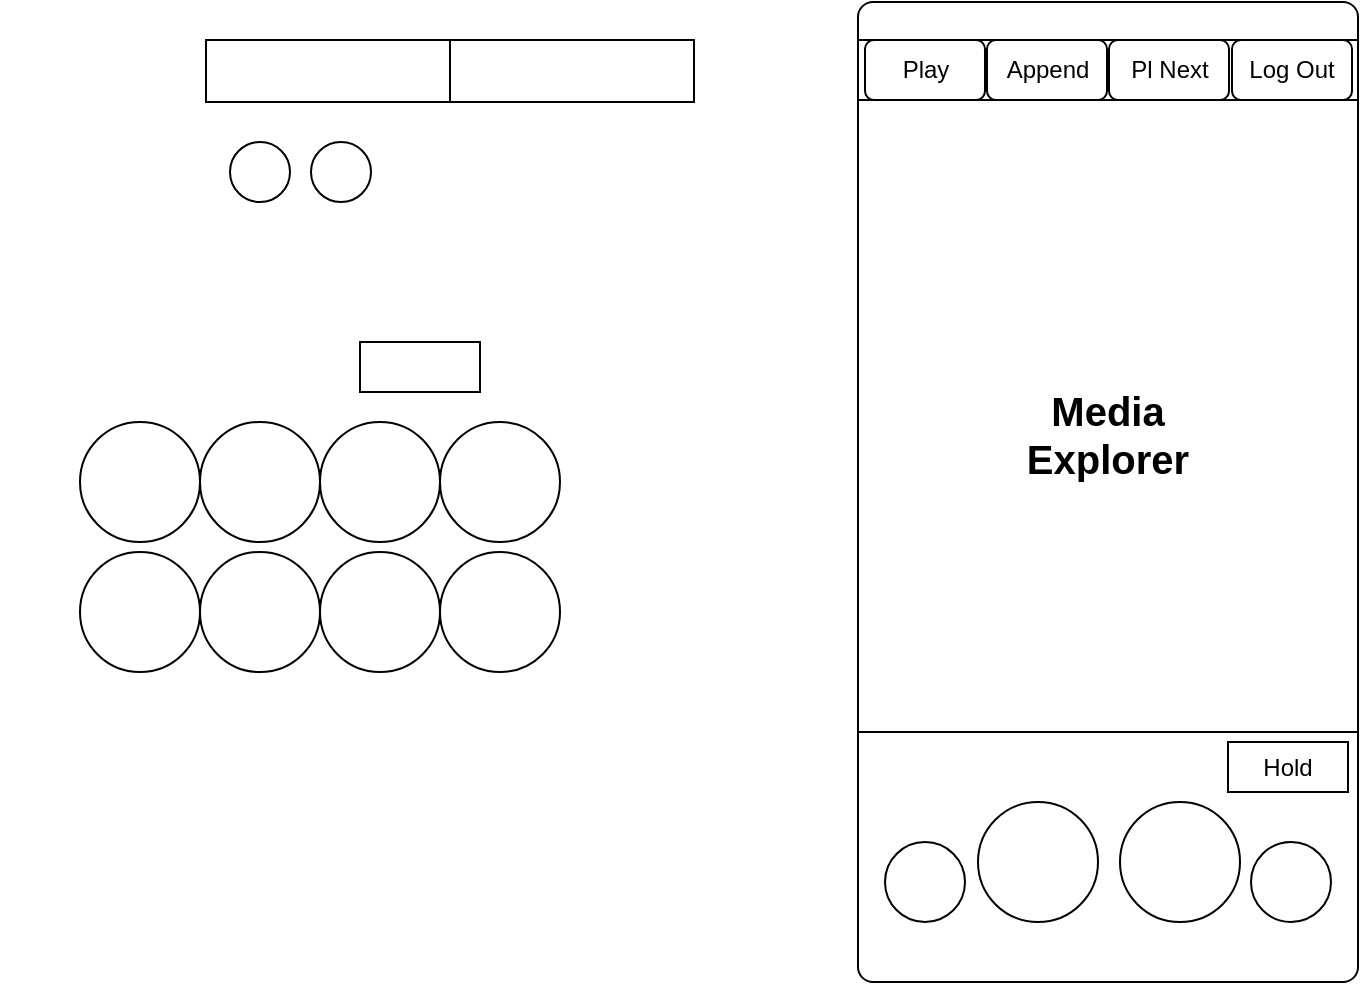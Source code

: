 <mxfile version="12.8.8" type="github" pages="3">
  <diagram id="oQDTAqtAIhEj4QiiSjHc" name="Media Scheduler">
    <mxGraphModel dx="1368" dy="534" grid="1" gridSize="10" guides="1" tooltips="1" connect="1" arrows="1" fold="1" page="1" pageScale="1" pageWidth="250" pageHeight="490" math="0" shadow="0">
      <root>
        <mxCell id="0" />
        <mxCell id="1" parent="0" />
        <mxCell id="E8qXKSW293ZqN4_Jq3c3-1" value="" style="rounded=1;whiteSpace=wrap;html=1;arcSize=3;" parent="1" vertex="1">
          <mxGeometry x="109" width="250" height="490" as="geometry" />
        </mxCell>
        <mxCell id="E8qXKSW293ZqN4_Jq3c3-4" value="" style="endArrow=none;html=1;exitX=1;exitY=0.5;exitDx=0;exitDy=0;entryX=0;entryY=0.5;entryDx=0;entryDy=0;" parent="1" edge="1">
          <mxGeometry width="50" height="50" relative="1" as="geometry">
            <mxPoint x="359" y="19" as="sourcePoint" />
            <mxPoint x="109" y="19" as="targetPoint" />
          </mxGeometry>
        </mxCell>
        <mxCell id="E8qXKSW293ZqN4_Jq3c3-5" value="" style="rounded=0;whiteSpace=wrap;html=1;" parent="1" vertex="1">
          <mxGeometry x="109" y="19" width="250" height="30" as="geometry" />
        </mxCell>
        <mxCell id="E8qXKSW293ZqN4_Jq3c3-7" value="" style="rounded=0;whiteSpace=wrap;html=1;" parent="1" vertex="1">
          <mxGeometry x="-217" y="19" width="122" height="31" as="geometry" />
        </mxCell>
        <mxCell id="E8qXKSW293ZqN4_Jq3c3-8" value="" style="rounded=0;whiteSpace=wrap;html=1;" parent="1" vertex="1">
          <mxGeometry x="-95" y="19" width="122" height="31" as="geometry" />
        </mxCell>
        <mxCell id="E8qXKSW293ZqN4_Jq3c3-9" value="" style="endArrow=none;html=1;entryX=1;entryY=0.5;entryDx=0;entryDy=0;exitX=0;exitY=0.5;exitDx=0;exitDy=0;" parent="1" edge="1">
          <mxGeometry width="50" height="50" relative="1" as="geometry">
            <mxPoint x="109" y="365" as="sourcePoint" />
            <mxPoint x="359" y="365" as="targetPoint" />
          </mxGeometry>
        </mxCell>
        <mxCell id="E8qXKSW293ZqN4_Jq3c3-10" value="" style="whiteSpace=wrap;html=1;aspect=fixed;rounded=1;arcSize=50;" parent="1" vertex="1">
          <mxGeometry x="-280" y="210" width="60" height="60" as="geometry" />
        </mxCell>
        <mxCell id="E8qXKSW293ZqN4_Jq3c3-11" value="" style="whiteSpace=wrap;html=1;aspect=fixed;rounded=1;arcSize=50;" parent="1" vertex="1">
          <mxGeometry x="-220" y="210" width="60" height="60" as="geometry" />
        </mxCell>
        <mxCell id="E8qXKSW293ZqN4_Jq3c3-12" value="" style="whiteSpace=wrap;html=1;aspect=fixed;rounded=1;arcSize=50;" parent="1" vertex="1">
          <mxGeometry x="-160" y="210" width="60" height="60" as="geometry" />
        </mxCell>
        <mxCell id="E8qXKSW293ZqN4_Jq3c3-13" value="" style="whiteSpace=wrap;html=1;aspect=fixed;rounded=1;arcSize=50;" parent="1" vertex="1">
          <mxGeometry x="-100" y="210" width="60" height="60" as="geometry" />
        </mxCell>
        <mxCell id="E8qXKSW293ZqN4_Jq3c3-14" value="" style="whiteSpace=wrap;html=1;aspect=fixed;rounded=1;arcSize=50;" parent="1" vertex="1">
          <mxGeometry x="-280" y="275" width="60" height="60" as="geometry" />
        </mxCell>
        <mxCell id="E8qXKSW293ZqN4_Jq3c3-15" value="" style="whiteSpace=wrap;html=1;aspect=fixed;rounded=1;arcSize=50;" parent="1" vertex="1">
          <mxGeometry x="-220" y="275" width="60" height="60" as="geometry" />
        </mxCell>
        <mxCell id="E8qXKSW293ZqN4_Jq3c3-16" value="" style="whiteSpace=wrap;html=1;aspect=fixed;rounded=1;arcSize=50;" parent="1" vertex="1">
          <mxGeometry x="-160" y="275" width="60" height="60" as="geometry" />
        </mxCell>
        <mxCell id="E8qXKSW293ZqN4_Jq3c3-17" value="" style="whiteSpace=wrap;html=1;aspect=fixed;rounded=1;arcSize=50;" parent="1" vertex="1">
          <mxGeometry x="-100" y="275" width="60" height="60" as="geometry" />
        </mxCell>
        <mxCell id="E8qXKSW293ZqN4_Jq3c3-18" value="" style="whiteSpace=wrap;html=1;aspect=fixed;rounded=1;arcSize=50;" parent="1" vertex="1">
          <mxGeometry x="122.5" y="420" width="40" height="40" as="geometry" />
        </mxCell>
        <mxCell id="E8qXKSW293ZqN4_Jq3c3-19" value="" style="whiteSpace=wrap;html=1;aspect=fixed;rounded=1;arcSize=50;" parent="1" vertex="1">
          <mxGeometry x="169" y="400" width="60" height="60" as="geometry" />
        </mxCell>
        <mxCell id="E8qXKSW293ZqN4_Jq3c3-20" value="" style="whiteSpace=wrap;html=1;aspect=fixed;rounded=1;arcSize=50;" parent="1" vertex="1">
          <mxGeometry x="240" y="400" width="60" height="60" as="geometry" />
        </mxCell>
        <mxCell id="E8qXKSW293ZqN4_Jq3c3-21" value="" style="whiteSpace=wrap;html=1;aspect=fixed;rounded=1;arcSize=50;" parent="1" vertex="1">
          <mxGeometry x="305.5" y="420" width="40" height="40" as="geometry" />
        </mxCell>
        <mxCell id="E8qXKSW293ZqN4_Jq3c3-22" value="" style="rounded=0;whiteSpace=wrap;html=1;" parent="1" vertex="1">
          <mxGeometry x="294" y="370" width="60" height="25" as="geometry" />
        </mxCell>
        <mxCell id="E8qXKSW293ZqN4_Jq3c3-24" value="" style="rounded=0;whiteSpace=wrap;html=1;" parent="1" vertex="1">
          <mxGeometry x="-140" y="170" width="60" height="25" as="geometry" />
        </mxCell>
        <mxCell id="c_tpf3TAiYTV67FY9RuW-1" value="" style="rounded=1;whiteSpace=wrap;html=1;arcSize=50;" parent="1" vertex="1">
          <mxGeometry x="-164.5" y="70" width="30" height="30" as="geometry" />
        </mxCell>
        <mxCell id="c_tpf3TAiYTV67FY9RuW-2" value="" style="rounded=1;whiteSpace=wrap;html=1;arcSize=50;" parent="1" vertex="1">
          <mxGeometry x="-205" y="70" width="30" height="30" as="geometry" />
        </mxCell>
        <mxCell id="c_tpf3TAiYTV67FY9RuW-4" value="" style="rounded=1;whiteSpace=wrap;html=1;" parent="1" vertex="1">
          <mxGeometry x="296" y="19" width="60" height="30" as="geometry" />
        </mxCell>
        <mxCell id="c_tpf3TAiYTV67FY9RuW-6" value="" style="rounded=1;whiteSpace=wrap;html=1;" parent="1" vertex="1">
          <mxGeometry x="112.5" y="19" width="60" height="30" as="geometry" />
        </mxCell>
        <mxCell id="c_tpf3TAiYTV67FY9RuW-7" value="" style="rounded=1;whiteSpace=wrap;html=1;" parent="1" vertex="1">
          <mxGeometry x="234.5" y="19" width="60" height="30" as="geometry" />
        </mxCell>
        <mxCell id="c_tpf3TAiYTV67FY9RuW-8" value="" style="rounded=1;whiteSpace=wrap;html=1;" parent="1" vertex="1">
          <mxGeometry x="173.5" y="19" width="60" height="30" as="geometry" />
        </mxCell>
        <mxCell id="c_tpf3TAiYTV67FY9RuW-9" value="Hold" style="text;html=1;strokeColor=none;fillColor=none;align=center;verticalAlign=middle;whiteSpace=wrap;rounded=0;" parent="1" vertex="1">
          <mxGeometry x="304" y="372.5" width="40" height="20" as="geometry" />
        </mxCell>
        <mxCell id="c_tpf3TAiYTV67FY9RuW-10" value="Play" style="text;html=1;strokeColor=none;fillColor=none;align=center;verticalAlign=middle;whiteSpace=wrap;rounded=0;" parent="1" vertex="1">
          <mxGeometry x="122.5" y="24" width="40" height="20" as="geometry" />
        </mxCell>
        <mxCell id="c_tpf3TAiYTV67FY9RuW-11" value="Append" style="text;html=1;strokeColor=none;fillColor=none;align=center;verticalAlign=middle;whiteSpace=wrap;rounded=0;" parent="1" vertex="1">
          <mxGeometry x="183.5" y="24" width="40" height="20" as="geometry" />
        </mxCell>
        <mxCell id="c_tpf3TAiYTV67FY9RuW-12" value="Pl Next" style="text;html=1;strokeColor=none;fillColor=none;align=center;verticalAlign=middle;whiteSpace=wrap;rounded=0;" parent="1" vertex="1">
          <mxGeometry x="241.75" y="24" width="45.5" height="20" as="geometry" />
        </mxCell>
        <mxCell id="c_tpf3TAiYTV67FY9RuW-13" value="Log Out" style="text;html=1;strokeColor=none;fillColor=none;align=center;verticalAlign=middle;whiteSpace=wrap;rounded=0;" parent="1" vertex="1">
          <mxGeometry x="301" y="24" width="50" height="20" as="geometry" />
        </mxCell>
        <mxCell id="9HNaw-yvEdXfIzEsbNFl-1" value="" style="shape=image;html=1;verticalAlign=top;verticalLabelPosition=bottom;labelBackgroundColor=#ffffff;imageAspect=0;aspect=fixed;image=https://cdn2.iconfinder.com/data/icons/instagram-ui/48/jee-74-128.png" vertex="1" parent="1">
          <mxGeometry x="169" y="400" width="60" height="60" as="geometry" />
        </mxCell>
        <mxCell id="9HNaw-yvEdXfIzEsbNFl-2" value="" style="shape=image;html=1;verticalAlign=top;verticalLabelPosition=bottom;labelBackgroundColor=#ffffff;imageAspect=0;aspect=fixed;image=https://cdn2.iconfinder.com/data/icons/instagram-ui/48/jee-74-128.png" vertex="1" parent="1">
          <mxGeometry x="-320" y="100" width="60" height="60" as="geometry" />
        </mxCell>
        <mxCell id="9HNaw-yvEdXfIzEsbNFl-3" value="" style="shape=image;html=1;verticalAlign=top;verticalLabelPosition=bottom;labelBackgroundColor=#ffffff;imageAspect=0;aspect=fixed;image=https://cdn2.iconfinder.com/data/icons/instagram-ui/48/jee-74-128.png" vertex="1" parent="1">
          <mxGeometry x="240" y="400" width="60" height="60" as="geometry" />
        </mxCell>
        <mxCell id="MW3DKMgOZkmfmMLmIgAf-1" value="Media Explorer" style="text;html=1;strokeColor=none;fillColor=none;align=center;verticalAlign=middle;whiteSpace=wrap;rounded=0;fontSize=20;fontStyle=1" vertex="1" parent="1">
          <mxGeometry x="184" y="186" width="100" height="60" as="geometry" />
        </mxCell>
      </root>
    </mxGraphModel>
  </diagram>
  <diagram id="9uSdVBGlsZr3ISpUwsoX" name="Room Music View">
    <mxGraphModel dx="1118" dy="534" grid="1" gridSize="10" guides="1" tooltips="1" connect="1" arrows="1" fold="1" page="1" pageScale="1" pageWidth="250" pageHeight="490" math="0" shadow="0">
      <root>
        <mxCell id="ChLerRx45zN6RfFuRuqf-0" />
        <mxCell id="ChLerRx45zN6RfFuRuqf-1" parent="ChLerRx45zN6RfFuRuqf-0" />
        <mxCell id="tjd210oB6NS_Lk1_OWE1-0" value="" style="rounded=1;whiteSpace=wrap;html=1;arcSize=3;" parent="ChLerRx45zN6RfFuRuqf-1" vertex="1">
          <mxGeometry x="109" width="250" height="490" as="geometry" />
        </mxCell>
        <mxCell id="tjd210oB6NS_Lk1_OWE1-1" value="" style="endArrow=none;html=1;exitX=1;exitY=0.5;exitDx=0;exitDy=0;entryX=0;entryY=0.5;entryDx=0;entryDy=0;" parent="ChLerRx45zN6RfFuRuqf-1" edge="1">
          <mxGeometry width="50" height="50" relative="1" as="geometry">
            <mxPoint x="359" y="19" as="sourcePoint" />
            <mxPoint x="109" y="19" as="targetPoint" />
          </mxGeometry>
        </mxCell>
        <mxCell id="tjd210oB6NS_Lk1_OWE1-2" value="" style="rounded=0;whiteSpace=wrap;html=1;" parent="ChLerRx45zN6RfFuRuqf-1" vertex="1">
          <mxGeometry x="109" y="19" width="250" height="30" as="geometry" />
        </mxCell>
        <mxCell id="tjd210oB6NS_Lk1_OWE1-5" value="" style="endArrow=none;html=1;entryX=1;entryY=0.5;entryDx=0;entryDy=0;exitX=0;exitY=0.5;exitDx=0;exitDy=0;" parent="ChLerRx45zN6RfFuRuqf-1" edge="1">
          <mxGeometry width="50" height="50" relative="1" as="geometry">
            <mxPoint x="109" y="365" as="sourcePoint" />
            <mxPoint x="359" y="365" as="targetPoint" />
          </mxGeometry>
        </mxCell>
        <mxCell id="qQTZbftPeZRt2KQSbPEL-2" value="" style="whiteSpace=wrap;html=1;aspect=fixed;rounded=1;arcSize=50;" parent="ChLerRx45zN6RfFuRuqf-1" vertex="1">
          <mxGeometry x="261" y="405" width="40" height="40" as="geometry" />
        </mxCell>
        <mxCell id="qQTZbftPeZRt2KQSbPEL-3" value="" style="whiteSpace=wrap;html=1;aspect=fixed;rounded=1;arcSize=50;" parent="ChLerRx45zN6RfFuRuqf-1" vertex="1">
          <mxGeometry x="120" y="19" width="60" height="60" as="geometry" />
        </mxCell>
        <mxCell id="qQTZbftPeZRt2KQSbPEL-4" value="" style="whiteSpace=wrap;html=1;aspect=fixed;rounded=1;arcSize=50;" parent="ChLerRx45zN6RfFuRuqf-1" vertex="1">
          <mxGeometry x="-100" y="270" width="60" height="60" as="geometry" />
        </mxCell>
        <mxCell id="7L2FRetNn_gpkB5mKpQI-0" value="" style="whiteSpace=wrap;html=1;aspect=fixed;rounded=1;arcSize=50;" vertex="1" parent="ChLerRx45zN6RfFuRuqf-1">
          <mxGeometry x="209" y="400" width="50" height="50" as="geometry" />
        </mxCell>
        <mxCell id="7L2FRetNn_gpkB5mKpQI-1" value="" style="whiteSpace=wrap;html=1;aspect=fixed;rounded=1;arcSize=50;" vertex="1" parent="ChLerRx45zN6RfFuRuqf-1">
          <mxGeometry x="167" y="405" width="40" height="40" as="geometry" />
        </mxCell>
        <mxCell id="7L2FRetNn_gpkB5mKpQI-2" value="" style="shape=image;html=1;verticalAlign=top;verticalLabelPosition=bottom;labelBackgroundColor=#ffffff;imageAspect=0;aspect=fixed;image=https://cdn3.iconfinder.com/data/icons/google-material-design-icons/48/ic_play_arrow_48px-128.png" vertex="1" parent="ChLerRx45zN6RfFuRuqf-1">
          <mxGeometry x="209" y="400" width="50" height="50" as="geometry" />
        </mxCell>
        <mxCell id="7L2FRetNn_gpkB5mKpQI-4" value="" style="shape=image;html=1;verticalAlign=top;verticalLabelPosition=bottom;labelBackgroundColor=#ffffff;imageAspect=0;aspect=fixed;image=https://cdn0.iconfinder.com/data/icons/google-material-design-3-0/48/ic_skip_previous_48px-128.png" vertex="1" parent="ChLerRx45zN6RfFuRuqf-1">
          <mxGeometry x="172" y="410" width="30" height="30" as="geometry" />
        </mxCell>
        <mxCell id="7L2FRetNn_gpkB5mKpQI-5" value="" style="shape=image;html=1;verticalAlign=top;verticalLabelPosition=bottom;labelBackgroundColor=#ffffff;imageAspect=0;aspect=fixed;image=https://cdn3.iconfinder.com/data/icons/google-material-design-icons/48/ic_skip_next_48px-128.png" vertex="1" parent="ChLerRx45zN6RfFuRuqf-1">
          <mxGeometry x="266" y="410" width="30" height="30" as="geometry" />
        </mxCell>
        <mxCell id="7L2FRetNn_gpkB5mKpQI-7" value="" style="shape=image;html=1;verticalAlign=top;verticalLabelPosition=bottom;labelBackgroundColor=#ffffff;imageAspect=0;aspect=fixed;image=https://cdn2.iconfinder.com/data/icons/instagram-ui/48/jee-74-128.png" vertex="1" parent="ChLerRx45zN6RfFuRuqf-1">
          <mxGeometry x="120" y="19" width="60" height="60" as="geometry" />
        </mxCell>
        <mxCell id="hS_JoKtMoXAvyDaK1np0-0" value="" style="rounded=0;whiteSpace=wrap;html=1;fontSize=20;" vertex="1" parent="ChLerRx45zN6RfFuRuqf-1">
          <mxGeometry x="190" y="49" width="169" height="316" as="geometry" />
        </mxCell>
        <mxCell id="rzDRIVulj-z90Kd9YCMx-0" value="Playlist" style="text;html=1;strokeColor=none;fillColor=none;align=center;verticalAlign=middle;whiteSpace=wrap;rounded=0;fontSize=20;fontStyle=1" vertex="1" parent="ChLerRx45zN6RfFuRuqf-1">
          <mxGeometry x="224.5" y="177.5" width="100" height="60" as="geometry" />
        </mxCell>
        <mxCell id="rzDRIVulj-z90Kd9YCMx-1" value="" style="rounded=0;whiteSpace=wrap;html=1;fontSize=20;" vertex="1" parent="ChLerRx45zN6RfFuRuqf-1">
          <mxGeometry x="190" y="49" width="169" height="30" as="geometry" />
        </mxCell>
      </root>
    </mxGraphModel>
  </diagram>
  <diagram id="nByx09e5XbC4chEgXpWH" name="Rooms List">
    <mxGraphModel dx="1368" dy="534" grid="1" gridSize="10" guides="1" tooltips="1" connect="1" arrows="1" fold="1" page="1" pageScale="1" pageWidth="250" pageHeight="490" math="0" shadow="0">
      <root>
        <mxCell id="RFyA1kmQso1gP4Z-tDMw-0" />
        <mxCell id="RFyA1kmQso1gP4Z-tDMw-1" parent="RFyA1kmQso1gP4Z-tDMw-0" />
        <mxCell id="VU0hredVt-8eNUO6O5iJ-0" value="" style="rounded=1;whiteSpace=wrap;html=1;arcSize=3;" vertex="1" parent="RFyA1kmQso1gP4Z-tDMw-1">
          <mxGeometry x="109" width="250" height="490" as="geometry" />
        </mxCell>
        <mxCell id="VU0hredVt-8eNUO6O5iJ-1" value="" style="endArrow=none;html=1;exitX=1;exitY=0.5;exitDx=0;exitDy=0;entryX=0;entryY=0.5;entryDx=0;entryDy=0;" edge="1" parent="RFyA1kmQso1gP4Z-tDMw-1">
          <mxGeometry width="50" height="50" relative="1" as="geometry">
            <mxPoint x="359" y="19" as="sourcePoint" />
            <mxPoint x="109" y="19" as="targetPoint" />
          </mxGeometry>
        </mxCell>
        <mxCell id="VU0hredVt-8eNUO6O5iJ-2" value="" style="rounded=0;whiteSpace=wrap;html=1;" vertex="1" parent="RFyA1kmQso1gP4Z-tDMw-1">
          <mxGeometry x="109" y="19" width="250" height="31" as="geometry" />
        </mxCell>
        <mxCell id="VU0hredVt-8eNUO6O5iJ-3" value="" style="rounded=0;whiteSpace=wrap;html=1;" vertex="1" parent="RFyA1kmQso1gP4Z-tDMw-1">
          <mxGeometry x="-402" y="400" width="122" height="31" as="geometry" />
        </mxCell>
        <mxCell id="VU0hredVt-8eNUO6O5iJ-4" value="" style="rounded=0;whiteSpace=wrap;html=1;" vertex="1" parent="RFyA1kmQso1gP4Z-tDMw-1">
          <mxGeometry x="-230" y="410" width="122" height="31" as="geometry" />
        </mxCell>
        <mxCell id="VU0hredVt-8eNUO6O5iJ-6" value="" style="whiteSpace=wrap;html=1;aspect=fixed;rounded=1;arcSize=50;" vertex="1" parent="RFyA1kmQso1gP4Z-tDMw-1">
          <mxGeometry x="-280" y="210" width="60" height="60" as="geometry" />
        </mxCell>
        <mxCell id="VU0hredVt-8eNUO6O5iJ-7" value="" style="whiteSpace=wrap;html=1;aspect=fixed;rounded=1;arcSize=50;" vertex="1" parent="RFyA1kmQso1gP4Z-tDMw-1">
          <mxGeometry x="-220" y="210" width="60" height="60" as="geometry" />
        </mxCell>
        <mxCell id="VU0hredVt-8eNUO6O5iJ-8" value="" style="whiteSpace=wrap;html=1;aspect=fixed;rounded=1;arcSize=50;" vertex="1" parent="RFyA1kmQso1gP4Z-tDMw-1">
          <mxGeometry x="-160" y="210" width="60" height="60" as="geometry" />
        </mxCell>
        <mxCell id="VU0hredVt-8eNUO6O5iJ-9" value="" style="whiteSpace=wrap;html=1;aspect=fixed;rounded=1;arcSize=50;" vertex="1" parent="RFyA1kmQso1gP4Z-tDMw-1">
          <mxGeometry x="-100" y="210" width="60" height="60" as="geometry" />
        </mxCell>
        <mxCell id="VU0hredVt-8eNUO6O5iJ-10" value="" style="whiteSpace=wrap;html=1;aspect=fixed;rounded=1;arcSize=50;" vertex="1" parent="RFyA1kmQso1gP4Z-tDMw-1">
          <mxGeometry x="-280" y="275" width="60" height="60" as="geometry" />
        </mxCell>
        <mxCell id="VU0hredVt-8eNUO6O5iJ-11" value="" style="whiteSpace=wrap;html=1;aspect=fixed;rounded=1;arcSize=50;" vertex="1" parent="RFyA1kmQso1gP4Z-tDMw-1">
          <mxGeometry x="-220" y="275" width="60" height="60" as="geometry" />
        </mxCell>
        <mxCell id="VU0hredVt-8eNUO6O5iJ-12" value="" style="whiteSpace=wrap;html=1;aspect=fixed;rounded=1;arcSize=50;" vertex="1" parent="RFyA1kmQso1gP4Z-tDMw-1">
          <mxGeometry x="-160" y="275" width="60" height="60" as="geometry" />
        </mxCell>
        <mxCell id="VU0hredVt-8eNUO6O5iJ-13" value="" style="whiteSpace=wrap;html=1;aspect=fixed;rounded=1;arcSize=50;" vertex="1" parent="RFyA1kmQso1gP4Z-tDMw-1">
          <mxGeometry x="-100" y="275" width="60" height="60" as="geometry" />
        </mxCell>
        <mxCell id="VU0hredVt-8eNUO6O5iJ-19" value="" style="rounded=0;whiteSpace=wrap;html=1;" vertex="1" parent="RFyA1kmQso1gP4Z-tDMw-1">
          <mxGeometry x="-375" y="330" width="60" height="25" as="geometry" />
        </mxCell>
        <mxCell id="VU0hredVt-8eNUO6O5iJ-20" value="" style="rounded=1;whiteSpace=wrap;html=1;arcSize=50;" vertex="1" parent="RFyA1kmQso1gP4Z-tDMw-1">
          <mxGeometry x="-440" y="260" width="30" height="30" as="geometry" />
        </mxCell>
        <mxCell id="VU0hredVt-8eNUO6O5iJ-21" value="" style="rounded=1;whiteSpace=wrap;html=1;arcSize=50;" vertex="1" parent="RFyA1kmQso1gP4Z-tDMw-1">
          <mxGeometry x="-375" y="260" width="30" height="30" as="geometry" />
        </mxCell>
        <mxCell id="VU0hredVt-8eNUO6O5iJ-32" value="" style="shape=image;html=1;verticalAlign=top;verticalLabelPosition=bottom;labelBackgroundColor=#ffffff;imageAspect=0;aspect=fixed;image=https://cdn2.iconfinder.com/data/icons/instagram-ui/48/jee-74-128.png" vertex="1" parent="RFyA1kmQso1gP4Z-tDMw-1">
          <mxGeometry x="-280" y="210" width="60" height="60" as="geometry" />
        </mxCell>
        <mxCell id="dGzhJrzSbYnesKFfUKJh-0" value="" style="shape=image;html=1;verticalAlign=top;verticalLabelPosition=bottom;labelBackgroundColor=#ffffff;imageAspect=0;aspect=fixed;image=https://cdn2.iconfinder.com/data/icons/instagram-ui/48/jee-74-128.png" vertex="1" parent="RFyA1kmQso1gP4Z-tDMw-1">
          <mxGeometry x="-280" y="275" width="60" height="60" as="geometry" />
        </mxCell>
        <mxCell id="dGzhJrzSbYnesKFfUKJh-1" value="" style="shape=image;html=1;verticalAlign=top;verticalLabelPosition=bottom;labelBackgroundColor=#ffffff;imageAspect=0;aspect=fixed;image=https://cdn2.iconfinder.com/data/icons/instagram-ui/48/jee-74-128.png" vertex="1" parent="RFyA1kmQso1gP4Z-tDMw-1">
          <mxGeometry x="-220" y="210" width="60" height="60" as="geometry" />
        </mxCell>
        <mxCell id="dGzhJrzSbYnesKFfUKJh-2" value="" style="shape=image;html=1;verticalAlign=top;verticalLabelPosition=bottom;labelBackgroundColor=#ffffff;imageAspect=0;aspect=fixed;image=https://cdn2.iconfinder.com/data/icons/instagram-ui/48/jee-74-128.png" vertex="1" parent="RFyA1kmQso1gP4Z-tDMw-1">
          <mxGeometry x="-220" y="275" width="60" height="60" as="geometry" />
        </mxCell>
        <mxCell id="dGzhJrzSbYnesKFfUKJh-3" value="" style="shape=image;html=1;verticalAlign=top;verticalLabelPosition=bottom;labelBackgroundColor=#ffffff;imageAspect=0;aspect=fixed;image=https://cdn2.iconfinder.com/data/icons/instagram-ui/48/jee-74-128.png" vertex="1" parent="RFyA1kmQso1gP4Z-tDMw-1">
          <mxGeometry x="-160" y="210" width="60" height="60" as="geometry" />
        </mxCell>
        <mxCell id="dGzhJrzSbYnesKFfUKJh-4" value="" style="shape=image;html=1;verticalAlign=top;verticalLabelPosition=bottom;labelBackgroundColor=#ffffff;imageAspect=0;aspect=fixed;image=https://cdn2.iconfinder.com/data/icons/instagram-ui/48/jee-74-128.png" vertex="1" parent="RFyA1kmQso1gP4Z-tDMw-1">
          <mxGeometry x="-100" y="210" width="60" height="60" as="geometry" />
        </mxCell>
        <mxCell id="dGzhJrzSbYnesKFfUKJh-5" value="" style="shape=image;html=1;verticalAlign=top;verticalLabelPosition=bottom;labelBackgroundColor=#ffffff;imageAspect=0;aspect=fixed;image=https://cdn2.iconfinder.com/data/icons/instagram-ui/48/jee-74-128.png" vertex="1" parent="RFyA1kmQso1gP4Z-tDMw-1">
          <mxGeometry x="-160" y="275" width="60" height="60" as="geometry" />
        </mxCell>
        <mxCell id="dGzhJrzSbYnesKFfUKJh-6" value="" style="shape=image;html=1;verticalAlign=top;verticalLabelPosition=bottom;labelBackgroundColor=#ffffff;imageAspect=0;aspect=fixed;image=https://cdn2.iconfinder.com/data/icons/instagram-ui/48/jee-74-128.png" vertex="1" parent="RFyA1kmQso1gP4Z-tDMw-1">
          <mxGeometry x="-100" y="275" width="60" height="60" as="geometry" />
        </mxCell>
        <mxCell id="dGzhJrzSbYnesKFfUKJh-23" value="" style="whiteSpace=wrap;html=1;aspect=fixed;rounded=1;arcSize=50;" vertex="1" parent="RFyA1kmQso1gP4Z-tDMw-1">
          <mxGeometry x="139" y="130" width="60" height="60" as="geometry" />
        </mxCell>
        <mxCell id="dGzhJrzSbYnesKFfUKJh-24" value="" style="whiteSpace=wrap;html=1;aspect=fixed;rounded=1;arcSize=50;" vertex="1" parent="RFyA1kmQso1gP4Z-tDMw-1">
          <mxGeometry x="204" y="130" width="60" height="60" as="geometry" />
        </mxCell>
        <mxCell id="dGzhJrzSbYnesKFfUKJh-25" value="" style="whiteSpace=wrap;html=1;aspect=fixed;rounded=1;arcSize=50;" vertex="1" parent="RFyA1kmQso1gP4Z-tDMw-1">
          <mxGeometry x="269" y="130" width="60" height="60" as="geometry" />
        </mxCell>
        <mxCell id="dGzhJrzSbYnesKFfUKJh-27" value="" style="whiteSpace=wrap;html=1;aspect=fixed;rounded=1;arcSize=50;" vertex="1" parent="RFyA1kmQso1gP4Z-tDMw-1">
          <mxGeometry x="139" y="195" width="60" height="60" as="geometry" />
        </mxCell>
        <mxCell id="dGzhJrzSbYnesKFfUKJh-28" value="" style="whiteSpace=wrap;html=1;aspect=fixed;rounded=1;arcSize=50;" vertex="1" parent="RFyA1kmQso1gP4Z-tDMw-1">
          <mxGeometry x="204" y="195" width="60" height="60" as="geometry" />
        </mxCell>
        <mxCell id="dGzhJrzSbYnesKFfUKJh-29" value="" style="whiteSpace=wrap;html=1;aspect=fixed;rounded=1;arcSize=50;" vertex="1" parent="RFyA1kmQso1gP4Z-tDMw-1">
          <mxGeometry x="269" y="195" width="60" height="60" as="geometry" />
        </mxCell>
        <mxCell id="dGzhJrzSbYnesKFfUKJh-31" value="" style="shape=image;html=1;verticalAlign=top;verticalLabelPosition=bottom;labelBackgroundColor=#ffffff;imageAspect=0;aspect=fixed;image=https://cdn2.iconfinder.com/data/icons/instagram-ui/48/jee-74-128.png" vertex="1" parent="RFyA1kmQso1gP4Z-tDMw-1">
          <mxGeometry x="139" y="130" width="60" height="60" as="geometry" />
        </mxCell>
        <mxCell id="dGzhJrzSbYnesKFfUKJh-32" value="" style="shape=image;html=1;verticalAlign=top;verticalLabelPosition=bottom;labelBackgroundColor=#ffffff;imageAspect=0;aspect=fixed;image=https://cdn2.iconfinder.com/data/icons/instagram-ui/48/jee-74-128.png" vertex="1" parent="RFyA1kmQso1gP4Z-tDMw-1">
          <mxGeometry x="139" y="195" width="60" height="60" as="geometry" />
        </mxCell>
        <mxCell id="dGzhJrzSbYnesKFfUKJh-33" value="" style="shape=image;html=1;verticalAlign=top;verticalLabelPosition=bottom;labelBackgroundColor=#ffffff;imageAspect=0;aspect=fixed;image=https://cdn2.iconfinder.com/data/icons/instagram-ui/48/jee-74-128.png" vertex="1" parent="RFyA1kmQso1gP4Z-tDMw-1">
          <mxGeometry x="204" y="130" width="60" height="60" as="geometry" />
        </mxCell>
        <mxCell id="dGzhJrzSbYnesKFfUKJh-34" value="" style="shape=image;html=1;verticalAlign=top;verticalLabelPosition=bottom;labelBackgroundColor=#ffffff;imageAspect=0;aspect=fixed;image=https://cdn2.iconfinder.com/data/icons/instagram-ui/48/jee-74-128.png" vertex="1" parent="RFyA1kmQso1gP4Z-tDMw-1">
          <mxGeometry x="204" y="195" width="60" height="60" as="geometry" />
        </mxCell>
        <mxCell id="dGzhJrzSbYnesKFfUKJh-35" value="" style="shape=image;html=1;verticalAlign=top;verticalLabelPosition=bottom;labelBackgroundColor=#ffffff;imageAspect=0;aspect=fixed;image=https://cdn2.iconfinder.com/data/icons/instagram-ui/48/jee-74-128.png" vertex="1" parent="RFyA1kmQso1gP4Z-tDMw-1">
          <mxGeometry x="269" y="130" width="60" height="60" as="geometry" />
        </mxCell>
        <mxCell id="dGzhJrzSbYnesKFfUKJh-37" value="" style="shape=image;html=1;verticalAlign=top;verticalLabelPosition=bottom;labelBackgroundColor=#ffffff;imageAspect=0;aspect=fixed;image=https://cdn2.iconfinder.com/data/icons/instagram-ui/48/jee-74-128.png" vertex="1" parent="RFyA1kmQso1gP4Z-tDMw-1">
          <mxGeometry x="269" y="195" width="60" height="60" as="geometry" />
        </mxCell>
        <mxCell id="dGzhJrzSbYnesKFfUKJh-51" value="" style="whiteSpace=wrap;html=1;aspect=fixed;rounded=1;arcSize=50;" vertex="1" parent="RFyA1kmQso1gP4Z-tDMw-1">
          <mxGeometry x="139" y="260" width="60" height="60" as="geometry" />
        </mxCell>
        <mxCell id="dGzhJrzSbYnesKFfUKJh-52" value="" style="whiteSpace=wrap;html=1;aspect=fixed;rounded=1;arcSize=50;" vertex="1" parent="RFyA1kmQso1gP4Z-tDMw-1">
          <mxGeometry x="204" y="260" width="60" height="60" as="geometry" />
        </mxCell>
        <mxCell id="dGzhJrzSbYnesKFfUKJh-53" value="" style="whiteSpace=wrap;html=1;aspect=fixed;rounded=1;arcSize=50;" vertex="1" parent="RFyA1kmQso1gP4Z-tDMw-1">
          <mxGeometry x="269" y="260" width="60" height="60" as="geometry" />
        </mxCell>
        <mxCell id="dGzhJrzSbYnesKFfUKJh-54" value="" style="whiteSpace=wrap;html=1;aspect=fixed;rounded=1;arcSize=50;" vertex="1" parent="RFyA1kmQso1gP4Z-tDMw-1">
          <mxGeometry x="139" y="325" width="60" height="60" as="geometry" />
        </mxCell>
        <mxCell id="dGzhJrzSbYnesKFfUKJh-55" value="" style="whiteSpace=wrap;html=1;aspect=fixed;rounded=1;arcSize=50;" vertex="1" parent="RFyA1kmQso1gP4Z-tDMw-1">
          <mxGeometry x="204" y="325" width="60" height="60" as="geometry" />
        </mxCell>
        <mxCell id="dGzhJrzSbYnesKFfUKJh-56" value="" style="whiteSpace=wrap;html=1;aspect=fixed;rounded=1;arcSize=50;" vertex="1" parent="RFyA1kmQso1gP4Z-tDMw-1">
          <mxGeometry x="269" y="325" width="60" height="60" as="geometry" />
        </mxCell>
        <mxCell id="dGzhJrzSbYnesKFfUKJh-57" value="" style="shape=image;html=1;verticalAlign=top;verticalLabelPosition=bottom;labelBackgroundColor=#ffffff;imageAspect=0;aspect=fixed;image=https://cdn2.iconfinder.com/data/icons/instagram-ui/48/jee-74-128.png" vertex="1" parent="RFyA1kmQso1gP4Z-tDMw-1">
          <mxGeometry x="139" y="260" width="60" height="60" as="geometry" />
        </mxCell>
        <mxCell id="dGzhJrzSbYnesKFfUKJh-58" value="" style="shape=image;html=1;verticalAlign=top;verticalLabelPosition=bottom;labelBackgroundColor=#ffffff;imageAspect=0;aspect=fixed;image=https://cdn2.iconfinder.com/data/icons/instagram-ui/48/jee-74-128.png" vertex="1" parent="RFyA1kmQso1gP4Z-tDMw-1">
          <mxGeometry x="139" y="325" width="60" height="60" as="geometry" />
        </mxCell>
        <mxCell id="dGzhJrzSbYnesKFfUKJh-59" value="" style="shape=image;html=1;verticalAlign=top;verticalLabelPosition=bottom;labelBackgroundColor=#ffffff;imageAspect=0;aspect=fixed;image=https://cdn2.iconfinder.com/data/icons/instagram-ui/48/jee-74-128.png" vertex="1" parent="RFyA1kmQso1gP4Z-tDMw-1">
          <mxGeometry x="204" y="260" width="60" height="60" as="geometry" />
        </mxCell>
        <mxCell id="dGzhJrzSbYnesKFfUKJh-60" value="" style="shape=image;html=1;verticalAlign=top;verticalLabelPosition=bottom;labelBackgroundColor=#ffffff;imageAspect=0;aspect=fixed;image=https://cdn2.iconfinder.com/data/icons/instagram-ui/48/jee-74-128.png" vertex="1" parent="RFyA1kmQso1gP4Z-tDMw-1">
          <mxGeometry x="204" y="325" width="60" height="60" as="geometry" />
        </mxCell>
        <mxCell id="dGzhJrzSbYnesKFfUKJh-61" value="" style="shape=image;html=1;verticalAlign=top;verticalLabelPosition=bottom;labelBackgroundColor=#ffffff;imageAspect=0;aspect=fixed;image=https://cdn2.iconfinder.com/data/icons/instagram-ui/48/jee-74-128.png" vertex="1" parent="RFyA1kmQso1gP4Z-tDMw-1">
          <mxGeometry x="269" y="260" width="60" height="60" as="geometry" />
        </mxCell>
        <mxCell id="dGzhJrzSbYnesKFfUKJh-62" value="" style="shape=image;html=1;verticalAlign=top;verticalLabelPosition=bottom;labelBackgroundColor=#ffffff;imageAspect=0;aspect=fixed;image=https://cdn2.iconfinder.com/data/icons/instagram-ui/48/jee-74-128.png" vertex="1" parent="RFyA1kmQso1gP4Z-tDMw-1">
          <mxGeometry x="269" y="325" width="60" height="60" as="geometry" />
        </mxCell>
        <mxCell id="dGzhJrzSbYnesKFfUKJh-63" value="" style="rounded=1;whiteSpace=wrap;html=1;" vertex="1" parent="RFyA1kmQso1gP4Z-tDMw-1">
          <mxGeometry x="171.5" y="80" width="125" height="25" as="geometry" />
        </mxCell>
      </root>
    </mxGraphModel>
  </diagram>
</mxfile>
